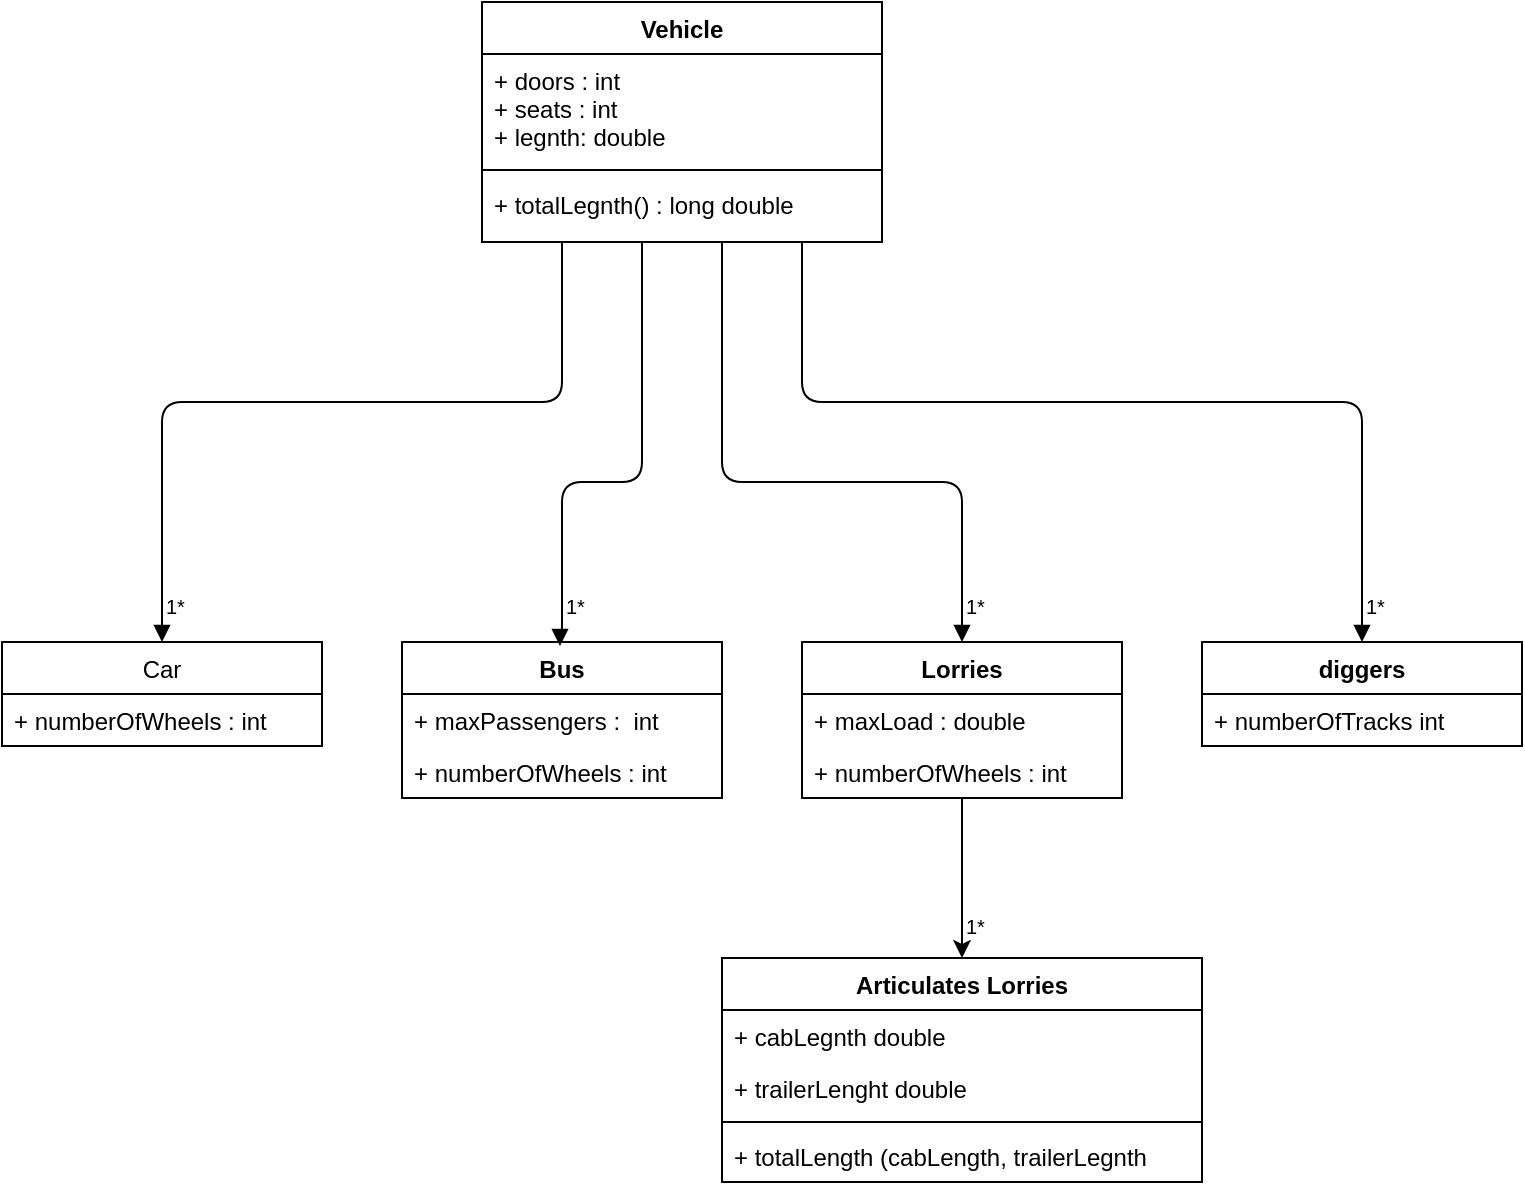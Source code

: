 <mxfile version="12.7.1" type="github"><diagram id="SVsXcqqRXmWgpmADdaAt" name="Page-1"><mxGraphModel dx="2062" dy="1130" grid="1" gridSize="10" guides="1" tooltips="1" connect="1" arrows="1" fold="1" page="1" pageScale="1" pageWidth="850" pageHeight="1100" math="0" shadow="0"><root><mxCell id="0"/><mxCell id="1" parent="0"/><mxCell id="eGB27aKzizbsrl1qI4jq-1" value="Vehicle" style="swimlane;fontStyle=1;align=center;verticalAlign=top;childLayout=stackLayout;horizontal=1;startSize=26;horizontalStack=0;resizeParent=1;resizeParentMax=0;resizeLast=0;collapsible=1;marginBottom=0;" parent="1" vertex="1"><mxGeometry x="440" y="40" width="200" height="120" as="geometry"><mxRectangle x="40" y="40" width="70" height="26" as="alternateBounds"/></mxGeometry></mxCell><mxCell id="eGB27aKzizbsrl1qI4jq-2" value="+ doors : int&#xA;+ seats : int&#xA;+ legnth: double" style="text;strokeColor=none;fillColor=none;align=left;verticalAlign=top;spacingLeft=4;spacingRight=4;overflow=hidden;rotatable=0;points=[[0,0.5],[1,0.5]];portConstraint=eastwest;" parent="eGB27aKzizbsrl1qI4jq-1" vertex="1"><mxGeometry y="26" width="200" height="54" as="geometry"/></mxCell><mxCell id="eGB27aKzizbsrl1qI4jq-3" value="" style="line;strokeWidth=1;fillColor=none;align=left;verticalAlign=middle;spacingTop=-1;spacingLeft=3;spacingRight=3;rotatable=0;labelPosition=right;points=[];portConstraint=eastwest;" parent="eGB27aKzizbsrl1qI4jq-1" vertex="1"><mxGeometry y="80" width="200" height="8" as="geometry"/></mxCell><mxCell id="eGB27aKzizbsrl1qI4jq-4" value="+ totalLegnth() : long double" style="text;strokeColor=none;fillColor=none;align=left;verticalAlign=top;spacingLeft=4;spacingRight=4;overflow=hidden;rotatable=0;points=[[0,0.5],[1,0.5]];portConstraint=eastwest;" parent="eGB27aKzizbsrl1qI4jq-1" vertex="1"><mxGeometry y="88" width="200" height="32" as="geometry"/></mxCell><mxCell id="eGB27aKzizbsrl1qI4jq-10" value="" style="endArrow=block;endFill=1;html=1;edgeStyle=orthogonalEdgeStyle;align=left;verticalAlign=top;entryX=0.5;entryY=0;entryDx=0;entryDy=0;" parent="1" edge="1"><mxGeometry x="-1" relative="1" as="geometry"><mxPoint x="480" y="160" as="sourcePoint"/><mxPoint x="280" y="360" as="targetPoint"/><Array as="points"><mxPoint x="480" y="240"/><mxPoint x="280" y="240"/></Array></mxGeometry></mxCell><mxCell id="eGB27aKzizbsrl1qI4jq-11" value="1*" style="resizable=0;html=1;align=left;verticalAlign=bottom;labelBackgroundColor=#ffffff;fontSize=10;" parent="eGB27aKzizbsrl1qI4jq-10" connectable="0" vertex="1"><mxGeometry x="-1" relative="1" as="geometry"><mxPoint x="-200" y="190" as="offset"/></mxGeometry></mxCell><mxCell id="eGB27aKzizbsrl1qI4jq-17" value="" style="endArrow=block;endFill=1;html=1;edgeStyle=orthogonalEdgeStyle;align=left;verticalAlign=top;" parent="1" edge="1"><mxGeometry x="-1" relative="1" as="geometry"><mxPoint x="520" y="160" as="sourcePoint"/><mxPoint x="479" y="362" as="targetPoint"/><Array as="points"><mxPoint x="520" y="280"/><mxPoint x="480" y="280"/><mxPoint x="480" y="360"/><mxPoint x="479" y="360"/></Array></mxGeometry></mxCell><mxCell id="eGB27aKzizbsrl1qI4jq-18" value="1*" style="resizable=0;html=1;align=left;verticalAlign=bottom;labelBackgroundColor=#ffffff;fontSize=10;" parent="eGB27aKzizbsrl1qI4jq-17" connectable="0" vertex="1"><mxGeometry x="-1" relative="1" as="geometry"><mxPoint x="-40" y="190" as="offset"/></mxGeometry></mxCell><mxCell id="eGB27aKzizbsrl1qI4jq-19" value="" style="endArrow=block;endFill=1;html=1;edgeStyle=orthogonalEdgeStyle;align=left;verticalAlign=top;" parent="1" edge="1"><mxGeometry x="-1" relative="1" as="geometry"><mxPoint x="560" y="160" as="sourcePoint"/><mxPoint x="680" y="360" as="targetPoint"/><Array as="points"><mxPoint x="560" y="280"/><mxPoint x="680" y="280"/><mxPoint x="680" y="360"/></Array></mxGeometry></mxCell><mxCell id="eGB27aKzizbsrl1qI4jq-20" value="1*" style="resizable=0;html=1;align=left;verticalAlign=bottom;labelBackgroundColor=#ffffff;fontSize=10;" parent="eGB27aKzizbsrl1qI4jq-19" connectable="0" vertex="1"><mxGeometry x="-1" relative="1" as="geometry"><mxPoint x="120" y="190" as="offset"/></mxGeometry></mxCell><mxCell id="eGB27aKzizbsrl1qI4jq-21" value="" style="endArrow=block;endFill=1;html=1;edgeStyle=orthogonalEdgeStyle;align=left;verticalAlign=top;entryX=0.5;entryY=0;entryDx=0;entryDy=0;" parent="1" target="eGB27aKzizbsrl1qI4jq-65" edge="1"><mxGeometry x="-1" relative="1" as="geometry"><mxPoint x="600" y="160" as="sourcePoint"/><mxPoint x="840" y="360" as="targetPoint"/><Array as="points"><mxPoint x="600" y="240"/><mxPoint x="880" y="240"/></Array></mxGeometry></mxCell><mxCell id="eGB27aKzizbsrl1qI4jq-22" value="1*" style="resizable=0;html=1;align=left;verticalAlign=bottom;labelBackgroundColor=#ffffff;fontSize=10;" parent="eGB27aKzizbsrl1qI4jq-21" connectable="0" vertex="1"><mxGeometry x="-1" relative="1" as="geometry"><mxPoint x="280" y="190" as="offset"/></mxGeometry></mxCell><mxCell id="eGB27aKzizbsrl1qI4jq-37" value="Car" style="swimlane;fontStyle=0;childLayout=stackLayout;horizontal=1;startSize=26;fillColor=none;horizontalStack=0;resizeParent=1;resizeParentMax=0;resizeLast=0;collapsible=1;marginBottom=0;" parent="1" vertex="1"><mxGeometry x="200" y="360" width="160" height="52" as="geometry"/></mxCell><mxCell id="eGB27aKzizbsrl1qI4jq-38" value="+ numberOfWheels : int" style="text;strokeColor=none;fillColor=none;align=left;verticalAlign=top;spacingLeft=4;spacingRight=4;overflow=hidden;rotatable=0;points=[[0,0.5],[1,0.5]];portConstraint=eastwest;" parent="eGB27aKzizbsrl1qI4jq-37" vertex="1"><mxGeometry y="26" width="160" height="26" as="geometry"/></mxCell><mxCell id="eGB27aKzizbsrl1qI4jq-54" value="Bus" style="swimlane;fontStyle=1;childLayout=stackLayout;horizontal=1;startSize=26;fillColor=none;horizontalStack=0;resizeParent=1;resizeParentMax=0;resizeLast=0;collapsible=1;marginBottom=0;" parent="1" vertex="1"><mxGeometry x="400" y="360" width="160" height="78" as="geometry"/></mxCell><mxCell id="eGB27aKzizbsrl1qI4jq-55" value="+ maxPassengers :  int" style="text;strokeColor=none;fillColor=none;align=left;verticalAlign=top;spacingLeft=4;spacingRight=4;overflow=hidden;rotatable=0;points=[[0,0.5],[1,0.5]];portConstraint=eastwest;" parent="eGB27aKzizbsrl1qI4jq-54" vertex="1"><mxGeometry y="26" width="160" height="26" as="geometry"/></mxCell><mxCell id="eGB27aKzizbsrl1qI4jq-56" value="+ numberOfWheels : int" style="text;strokeColor=none;fillColor=none;align=left;verticalAlign=top;spacingLeft=4;spacingRight=4;overflow=hidden;rotatable=0;points=[[0,0.5],[1,0.5]];portConstraint=eastwest;" parent="eGB27aKzizbsrl1qI4jq-54" vertex="1"><mxGeometry y="52" width="160" height="26" as="geometry"/></mxCell><mxCell id="eGB27aKzizbsrl1qI4jq-93" value="" style="edgeStyle=orthogonalEdgeStyle;rounded=0;orthogonalLoop=1;jettySize=auto;html=1;" parent="1" source="eGB27aKzizbsrl1qI4jq-62" edge="1"><mxGeometry relative="1" as="geometry"><mxPoint x="680.0" y="518" as="targetPoint"/></mxGeometry></mxCell><mxCell id="eGB27aKzizbsrl1qI4jq-62" value="Lorries" style="swimlane;fontStyle=1;childLayout=stackLayout;horizontal=1;startSize=26;fillColor=none;horizontalStack=0;resizeParent=1;resizeParentMax=0;resizeLast=0;collapsible=1;marginBottom=0;" parent="1" vertex="1"><mxGeometry x="600" y="360" width="160" height="78" as="geometry"/></mxCell><mxCell id="eGB27aKzizbsrl1qI4jq-63" value="+ maxLoad : double" style="text;strokeColor=none;fillColor=none;align=left;verticalAlign=top;spacingLeft=4;spacingRight=4;overflow=hidden;rotatable=0;points=[[0,0.5],[1,0.5]];portConstraint=eastwest;" parent="eGB27aKzizbsrl1qI4jq-62" vertex="1"><mxGeometry y="26" width="160" height="26" as="geometry"/></mxCell><mxCell id="eGB27aKzizbsrl1qI4jq-64" value="+ numberOfWheels : int" style="text;strokeColor=none;fillColor=none;align=left;verticalAlign=top;spacingLeft=4;spacingRight=4;overflow=hidden;rotatable=0;points=[[0,0.5],[1,0.5]];portConstraint=eastwest;" parent="eGB27aKzizbsrl1qI4jq-62" vertex="1"><mxGeometry y="52" width="160" height="26" as="geometry"/></mxCell><mxCell id="eGB27aKzizbsrl1qI4jq-65" value="diggers" style="swimlane;fontStyle=1;childLayout=stackLayout;horizontal=1;startSize=26;fillColor=none;horizontalStack=0;resizeParent=1;resizeParentMax=0;resizeLast=0;collapsible=1;marginBottom=0;" parent="1" vertex="1"><mxGeometry x="800" y="360" width="160" height="52" as="geometry"/></mxCell><mxCell id="eGB27aKzizbsrl1qI4jq-66" value="+ numberOfTracks int" style="text;strokeColor=none;fillColor=none;align=left;verticalAlign=top;spacingLeft=4;spacingRight=4;overflow=hidden;rotatable=0;points=[[0,0.5],[1,0.5]];portConstraint=eastwest;" parent="eGB27aKzizbsrl1qI4jq-65" vertex="1"><mxGeometry y="26" width="160" height="26" as="geometry"/></mxCell><mxCell id="eGB27aKzizbsrl1qI4jq-78" value="Articulates Lorries" style="swimlane;fontStyle=1;align=center;verticalAlign=top;childLayout=stackLayout;horizontal=1;startSize=26;horizontalStack=0;resizeParent=1;resizeParentMax=0;resizeLast=0;collapsible=1;marginBottom=0;" parent="1" vertex="1"><mxGeometry x="560" y="518" width="240" height="112" as="geometry"/></mxCell><mxCell id="eGB27aKzizbsrl1qI4jq-89" value="+ cabLegnth double" style="text;strokeColor=none;fillColor=none;align=left;verticalAlign=top;spacingLeft=4;spacingRight=4;overflow=hidden;rotatable=0;points=[[0,0.5],[1,0.5]];portConstraint=eastwest;" parent="eGB27aKzizbsrl1qI4jq-78" vertex="1"><mxGeometry y="26" width="240" height="26" as="geometry"/></mxCell><mxCell id="eGB27aKzizbsrl1qI4jq-79" value="+ trailerLenght double" style="text;strokeColor=none;fillColor=none;align=left;verticalAlign=top;spacingLeft=4;spacingRight=4;overflow=hidden;rotatable=0;points=[[0,0.5],[1,0.5]];portConstraint=eastwest;" parent="eGB27aKzizbsrl1qI4jq-78" vertex="1"><mxGeometry y="52" width="240" height="26" as="geometry"/></mxCell><mxCell id="eGB27aKzizbsrl1qI4jq-80" value="" style="line;strokeWidth=1;fillColor=none;align=left;verticalAlign=middle;spacingTop=-1;spacingLeft=3;spacingRight=3;rotatable=0;labelPosition=right;points=[];portConstraint=eastwest;" parent="eGB27aKzizbsrl1qI4jq-78" vertex="1"><mxGeometry y="78" width="240" height="8" as="geometry"/></mxCell><mxCell id="eGB27aKzizbsrl1qI4jq-81" value="+ totalLength (cabLength, trailerLegnth&#xA;" style="text;strokeColor=none;fillColor=none;align=left;verticalAlign=top;spacingLeft=4;spacingRight=4;overflow=hidden;rotatable=0;points=[[0,0.5],[1,0.5]];portConstraint=eastwest;" parent="eGB27aKzizbsrl1qI4jq-78" vertex="1"><mxGeometry y="86" width="240" height="26" as="geometry"/></mxCell><mxCell id="eGB27aKzizbsrl1qI4jq-98" value="1*" style="resizable=0;html=1;align=left;verticalAlign=bottom;labelBackgroundColor=#ffffff;fontSize=10;" parent="1" connectable="0" vertex="1"><mxGeometry x="560.0" y="320.0" as="geometry"><mxPoint x="120" y="190" as="offset"/></mxGeometry></mxCell></root></mxGraphModel></diagram></mxfile>
